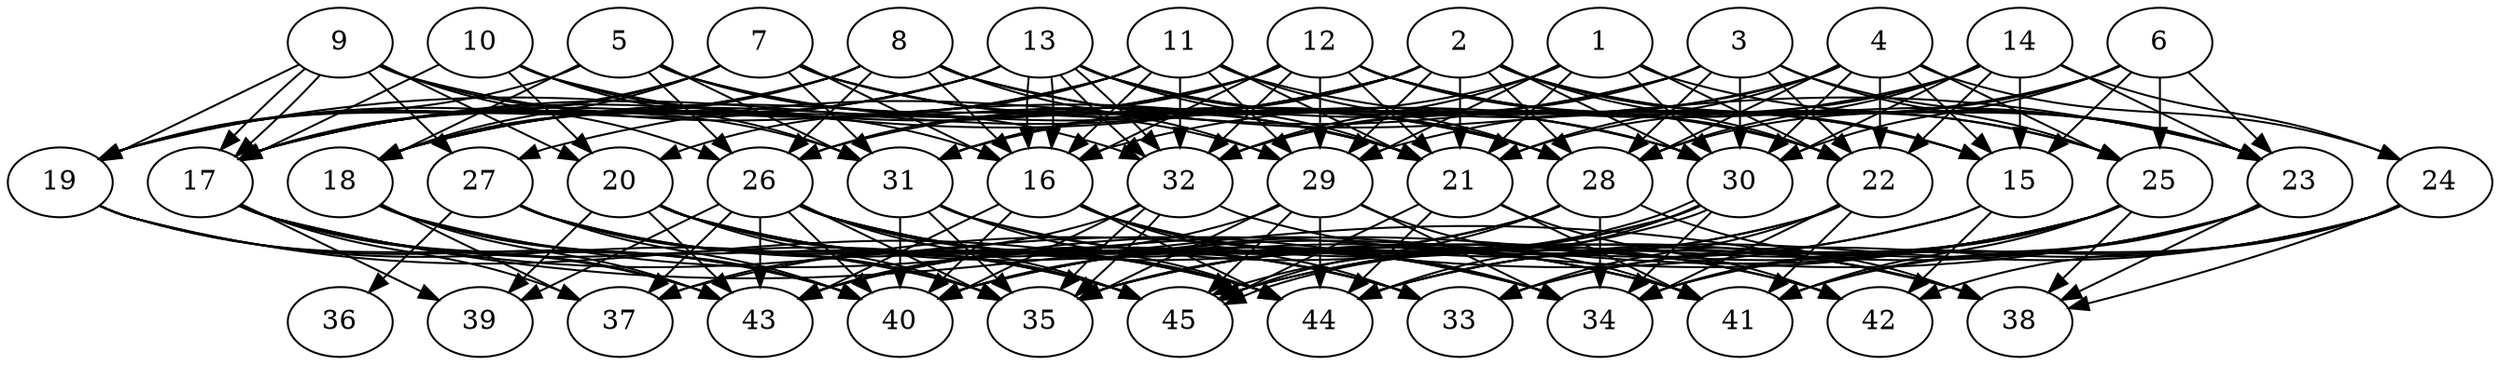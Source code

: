// DAG automatically generated by daggen at Tue Aug  6 16:31:44 2019
// ./daggen --dot -n 45 --ccr 0.4 --fat 0.7 --regular 0.5 --density 0.8 --mindata 5242880 --maxdata 52428800 
digraph G {
  1 [size="26513920", alpha="0.00", expect_size="10605568"] 
  1 -> 21 [size ="10605568"]
  1 -> 22 [size ="10605568"]
  1 -> 23 [size ="10605568"]
  1 -> 29 [size ="10605568"]
  1 -> 30 [size ="10605568"]
  1 -> 31 [size ="10605568"]
  1 -> 32 [size ="10605568"]
  2 [size="23464960", alpha="0.01", expect_size="9385984"] 
  2 -> 15 [size ="9385984"]
  2 -> 17 [size ="9385984"]
  2 -> 18 [size ="9385984"]
  2 -> 19 [size ="9385984"]
  2 -> 21 [size ="9385984"]
  2 -> 22 [size ="9385984"]
  2 -> 23 [size ="9385984"]
  2 -> 25 [size ="9385984"]
  2 -> 28 [size ="9385984"]
  2 -> 29 [size ="9385984"]
  2 -> 30 [size ="9385984"]
  2 -> 31 [size ="9385984"]
  3 [size="14008320", alpha="0.18", expect_size="5603328"] 
  3 -> 22 [size ="5603328"]
  3 -> 23 [size ="5603328"]
  3 -> 25 [size ="5603328"]
  3 -> 26 [size ="5603328"]
  3 -> 27 [size ="5603328"]
  3 -> 28 [size ="5603328"]
  3 -> 30 [size ="5603328"]
  3 -> 32 [size ="5603328"]
  4 [size="65026560", alpha="0.17", expect_size="26010624"] 
  4 -> 15 [size ="26010624"]
  4 -> 21 [size ="26010624"]
  4 -> 22 [size ="26010624"]
  4 -> 24 [size ="26010624"]
  4 -> 25 [size ="26010624"]
  4 -> 28 [size ="26010624"]
  4 -> 30 [size ="26010624"]
  4 -> 31 [size ="26010624"]
  4 -> 32 [size ="26010624"]
  5 [size="23495680", alpha="0.17", expect_size="9398272"] 
  5 -> 18 [size ="9398272"]
  5 -> 19 [size ="9398272"]
  5 -> 26 [size ="9398272"]
  5 -> 28 [size ="9398272"]
  5 -> 29 [size ="9398272"]
  5 -> 31 [size ="9398272"]
  5 -> 32 [size ="9398272"]
  6 [size="92922880", alpha="0.08", expect_size="37169152"] 
  6 -> 15 [size ="37169152"]
  6 -> 23 [size ="37169152"]
  6 -> 25 [size ="37169152"]
  6 -> 28 [size ="37169152"]
  6 -> 29 [size ="37169152"]
  6 -> 30 [size ="37169152"]
  7 [size="110988800", alpha="0.09", expect_size="44395520"] 
  7 -> 16 [size ="44395520"]
  7 -> 17 [size ="44395520"]
  7 -> 18 [size ="44395520"]
  7 -> 19 [size ="44395520"]
  7 -> 21 [size ="44395520"]
  7 -> 28 [size ="44395520"]
  7 -> 30 [size ="44395520"]
  7 -> 31 [size ="44395520"]
  8 [size="120488960", alpha="0.08", expect_size="48195584"] 
  8 -> 16 [size ="48195584"]
  8 -> 17 [size ="48195584"]
  8 -> 18 [size ="48195584"]
  8 -> 19 [size ="48195584"]
  8 -> 23 [size ="48195584"]
  8 -> 26 [size ="48195584"]
  8 -> 29 [size ="48195584"]
  8 -> 30 [size ="48195584"]
  9 [size="98470400", alpha="0.14", expect_size="39388160"] 
  9 -> 17 [size ="39388160"]
  9 -> 17 [size ="39388160"]
  9 -> 19 [size ="39388160"]
  9 -> 20 [size ="39388160"]
  9 -> 21 [size ="39388160"]
  9 -> 26 [size ="39388160"]
  9 -> 27 [size ="39388160"]
  9 -> 31 [size ="39388160"]
  10 [size="52976640", alpha="0.11", expect_size="21190656"] 
  10 -> 16 [size ="21190656"]
  10 -> 17 [size ="21190656"]
  10 -> 20 [size ="21190656"]
  10 -> 21 [size ="21190656"]
  10 -> 31 [size ="21190656"]
  11 [size="129830400", alpha="0.09", expect_size="51932160"] 
  11 -> 15 [size ="51932160"]
  11 -> 16 [size ="51932160"]
  11 -> 17 [size ="51932160"]
  11 -> 18 [size ="51932160"]
  11 -> 20 [size ="51932160"]
  11 -> 21 [size ="51932160"]
  11 -> 28 [size ="51932160"]
  11 -> 29 [size ="51932160"]
  11 -> 32 [size ="51932160"]
  12 [size="130368000", alpha="0.15", expect_size="52147200"] 
  12 -> 15 [size ="52147200"]
  12 -> 16 [size ="52147200"]
  12 -> 17 [size ="52147200"]
  12 -> 18 [size ="52147200"]
  12 -> 21 [size ="52147200"]
  12 -> 22 [size ="52147200"]
  12 -> 23 [size ="52147200"]
  12 -> 25 [size ="52147200"]
  12 -> 26 [size ="52147200"]
  12 -> 29 [size ="52147200"]
  12 -> 32 [size ="52147200"]
  13 [size="17369600", alpha="0.08", expect_size="6947840"] 
  13 -> 16 [size ="6947840"]
  13 -> 16 [size ="6947840"]
  13 -> 17 [size ="6947840"]
  13 -> 18 [size ="6947840"]
  13 -> 19 [size ="6947840"]
  13 -> 21 [size ="6947840"]
  13 -> 22 [size ="6947840"]
  13 -> 28 [size ="6947840"]
  13 -> 30 [size ="6947840"]
  13 -> 32 [size ="6947840"]
  13 -> 32 [size ="6947840"]
  14 [size="124679680", alpha="0.00", expect_size="49871872"] 
  14 -> 15 [size ="49871872"]
  14 -> 16 [size ="49871872"]
  14 -> 21 [size ="49871872"]
  14 -> 22 [size ="49871872"]
  14 -> 23 [size ="49871872"]
  14 -> 24 [size ="49871872"]
  14 -> 28 [size ="49871872"]
  14 -> 30 [size ="49871872"]
  15 [size="104488960", alpha="0.20", expect_size="41795584"] 
  15 -> 35 [size ="41795584"]
  15 -> 37 [size ="41795584"]
  15 -> 42 [size ="41795584"]
  16 [size="88727040", alpha="0.03", expect_size="35490816"] 
  16 -> 33 [size ="35490816"]
  16 -> 34 [size ="35490816"]
  16 -> 40 [size ="35490816"]
  16 -> 42 [size ="35490816"]
  16 -> 43 [size ="35490816"]
  16 -> 44 [size ="35490816"]
  17 [size="18769920", alpha="0.10", expect_size="7507968"] 
  17 -> 34 [size ="7507968"]
  17 -> 37 [size ="7507968"]
  17 -> 38 [size ="7507968"]
  17 -> 39 [size ="7507968"]
  17 -> 40 [size ="7507968"]
  17 -> 43 [size ="7507968"]
  17 -> 45 [size ="7507968"]
  18 [size="73646080", alpha="0.09", expect_size="29458432"] 
  18 -> 37 [size ="29458432"]
  18 -> 40 [size ="29458432"]
  18 -> 41 [size ="29458432"]
  18 -> 43 [size ="29458432"]
  18 -> 45 [size ="29458432"]
  19 [size="118617600", alpha="0.04", expect_size="47447040"] 
  19 -> 35 [size ="47447040"]
  19 -> 40 [size ="47447040"]
  19 -> 43 [size ="47447040"]
  19 -> 44 [size ="47447040"]
  20 [size="81203200", alpha="0.09", expect_size="32481280"] 
  20 -> 33 [size ="32481280"]
  20 -> 34 [size ="32481280"]
  20 -> 35 [size ="32481280"]
  20 -> 39 [size ="32481280"]
  20 -> 41 [size ="32481280"]
  20 -> 43 [size ="32481280"]
  20 -> 44 [size ="32481280"]
  20 -> 45 [size ="32481280"]
  21 [size="25902080", alpha="0.16", expect_size="10360832"] 
  21 -> 41 [size ="10360832"]
  21 -> 42 [size ="10360832"]
  21 -> 44 [size ="10360832"]
  21 -> 45 [size ="10360832"]
  22 [size="76116480", alpha="0.06", expect_size="30446592"] 
  22 -> 33 [size ="30446592"]
  22 -> 34 [size ="30446592"]
  22 -> 35 [size ="30446592"]
  22 -> 40 [size ="30446592"]
  22 -> 41 [size ="30446592"]
  23 [size="47784960", alpha="0.15", expect_size="19113984"] 
  23 -> 34 [size ="19113984"]
  23 -> 38 [size ="19113984"]
  23 -> 40 [size ="19113984"]
  23 -> 41 [size ="19113984"]
  23 -> 44 [size ="19113984"]
  23 -> 45 [size ="19113984"]
  24 [size="97640960", alpha="0.13", expect_size="39056384"] 
  24 -> 33 [size ="39056384"]
  24 -> 34 [size ="39056384"]
  24 -> 38 [size ="39056384"]
  24 -> 41 [size ="39056384"]
  24 -> 42 [size ="39056384"]
  24 -> 44 [size ="39056384"]
  25 [size="100449280", alpha="0.13", expect_size="40179712"] 
  25 -> 33 [size ="40179712"]
  25 -> 34 [size ="40179712"]
  25 -> 35 [size ="40179712"]
  25 -> 38 [size ="40179712"]
  25 -> 40 [size ="40179712"]
  25 -> 41 [size ="40179712"]
  25 -> 43 [size ="40179712"]
  25 -> 44 [size ="40179712"]
  25 -> 45 [size ="40179712"]
  26 [size="99522560", alpha="0.07", expect_size="39809024"] 
  26 -> 33 [size ="39809024"]
  26 -> 34 [size ="39809024"]
  26 -> 35 [size ="39809024"]
  26 -> 37 [size ="39809024"]
  26 -> 39 [size ="39809024"]
  26 -> 40 [size ="39809024"]
  26 -> 41 [size ="39809024"]
  26 -> 42 [size ="39809024"]
  26 -> 43 [size ="39809024"]
  26 -> 44 [size ="39809024"]
  26 -> 45 [size ="39809024"]
  27 [size="114698240", alpha="0.17", expect_size="45879296"] 
  27 -> 33 [size ="45879296"]
  27 -> 35 [size ="45879296"]
  27 -> 36 [size ="45879296"]
  27 -> 40 [size ="45879296"]
  27 -> 44 [size ="45879296"]
  27 -> 45 [size ="45879296"]
  28 [size="58088960", alpha="0.05", expect_size="23235584"] 
  28 -> 34 [size ="23235584"]
  28 -> 38 [size ="23235584"]
  28 -> 40 [size ="23235584"]
  28 -> 43 [size ="23235584"]
  28 -> 45 [size ="23235584"]
  29 [size="113720320", alpha="0.08", expect_size="45488128"] 
  29 -> 34 [size ="45488128"]
  29 -> 35 [size ="45488128"]
  29 -> 41 [size ="45488128"]
  29 -> 43 [size ="45488128"]
  29 -> 44 [size ="45488128"]
  29 -> 45 [size ="45488128"]
  30 [size="17556480", alpha="0.17", expect_size="7022592"] 
  30 -> 34 [size ="7022592"]
  30 -> 35 [size ="7022592"]
  30 -> 43 [size ="7022592"]
  30 -> 44 [size ="7022592"]
  30 -> 45 [size ="7022592"]
  30 -> 45 [size ="7022592"]
  31 [size="70021120", alpha="0.06", expect_size="28008448"] 
  31 -> 34 [size ="28008448"]
  31 -> 35 [size ="28008448"]
  31 -> 38 [size ="28008448"]
  31 -> 40 [size ="28008448"]
  31 -> 44 [size ="28008448"]
  32 [size="48588800", alpha="0.16", expect_size="19435520"] 
  32 -> 35 [size ="19435520"]
  32 -> 35 [size ="19435520"]
  32 -> 37 [size ="19435520"]
  32 -> 38 [size ="19435520"]
  32 -> 40 [size ="19435520"]
  33 [size="81584640", alpha="0.06", expect_size="32633856"] 
  34 [size="51947520", alpha="0.14", expect_size="20779008"] 
  35 [size="129559040", alpha="0.19", expect_size="51823616"] 
  36 [size="88883200", alpha="0.16", expect_size="35553280"] 
  37 [size="127697920", alpha="0.14", expect_size="51079168"] 
  38 [size="107962880", alpha="0.02", expect_size="43185152"] 
  39 [size="19089920", alpha="0.09", expect_size="7635968"] 
  40 [size="64409600", alpha="0.06", expect_size="25763840"] 
  41 [size="47861760", alpha="0.06", expect_size="19144704"] 
  42 [size="86174720", alpha="0.17", expect_size="34469888"] 
  43 [size="60677120", alpha="0.13", expect_size="24270848"] 
  44 [size="93601280", alpha="0.04", expect_size="37440512"] 
  45 [size="60584960", alpha="0.10", expect_size="24233984"] 
}
